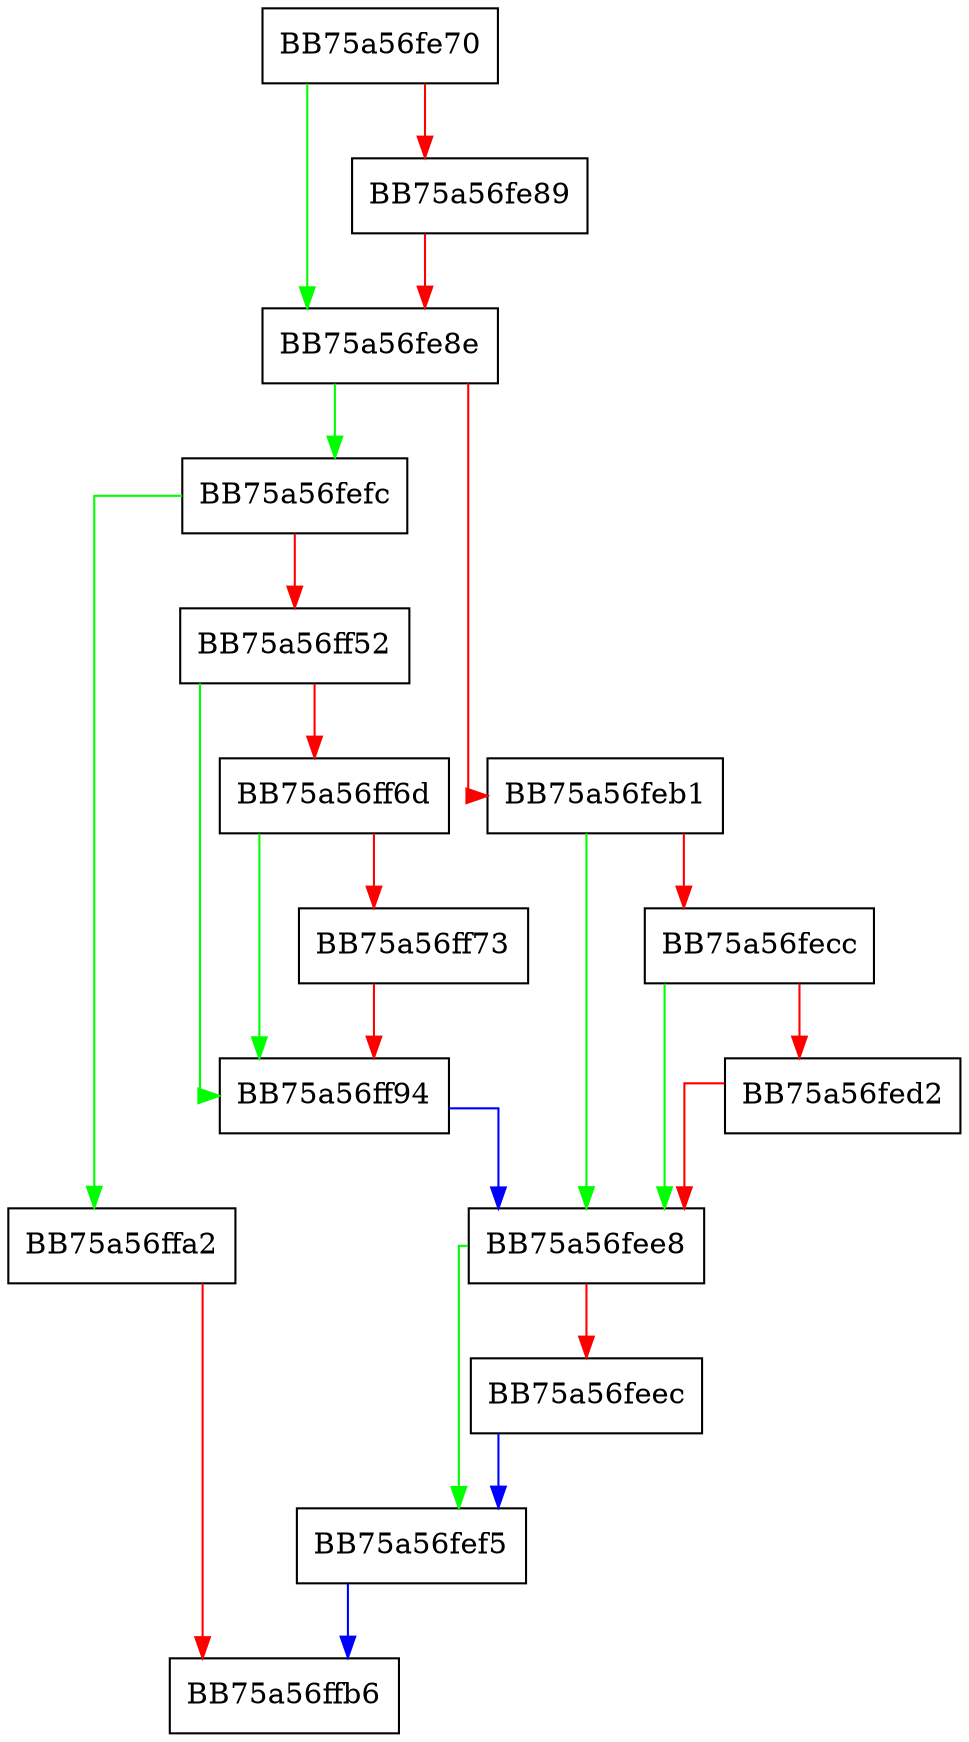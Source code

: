 digraph InstallDriver {
  node [shape="box"];
  graph [splines=ortho];
  BB75a56fe70 -> BB75a56fe8e [color="green"];
  BB75a56fe70 -> BB75a56fe89 [color="red"];
  BB75a56fe89 -> BB75a56fe8e [color="red"];
  BB75a56fe8e -> BB75a56fefc [color="green"];
  BB75a56fe8e -> BB75a56feb1 [color="red"];
  BB75a56feb1 -> BB75a56fee8 [color="green"];
  BB75a56feb1 -> BB75a56fecc [color="red"];
  BB75a56fecc -> BB75a56fee8 [color="green"];
  BB75a56fecc -> BB75a56fed2 [color="red"];
  BB75a56fed2 -> BB75a56fee8 [color="red"];
  BB75a56fee8 -> BB75a56fef5 [color="green"];
  BB75a56fee8 -> BB75a56feec [color="red"];
  BB75a56feec -> BB75a56fef5 [color="blue"];
  BB75a56fef5 -> BB75a56ffb6 [color="blue"];
  BB75a56fefc -> BB75a56ffa2 [color="green"];
  BB75a56fefc -> BB75a56ff52 [color="red"];
  BB75a56ff52 -> BB75a56ff94 [color="green"];
  BB75a56ff52 -> BB75a56ff6d [color="red"];
  BB75a56ff6d -> BB75a56ff94 [color="green"];
  BB75a56ff6d -> BB75a56ff73 [color="red"];
  BB75a56ff73 -> BB75a56ff94 [color="red"];
  BB75a56ff94 -> BB75a56fee8 [color="blue"];
  BB75a56ffa2 -> BB75a56ffb6 [color="red"];
}